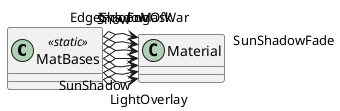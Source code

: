 @startuml
class MatBases <<static>> {
}
MatBases o-> "LightOverlay" Material
MatBases o-> "SunShadow" Material
MatBases o-> "SunShadowFade" Material
MatBases o-> "EdgeShadow" Material
MatBases o-> "IndoorMask" Material
MatBases o-> "FogOfWar" Material
MatBases o-> "Snow" Material
@enduml
